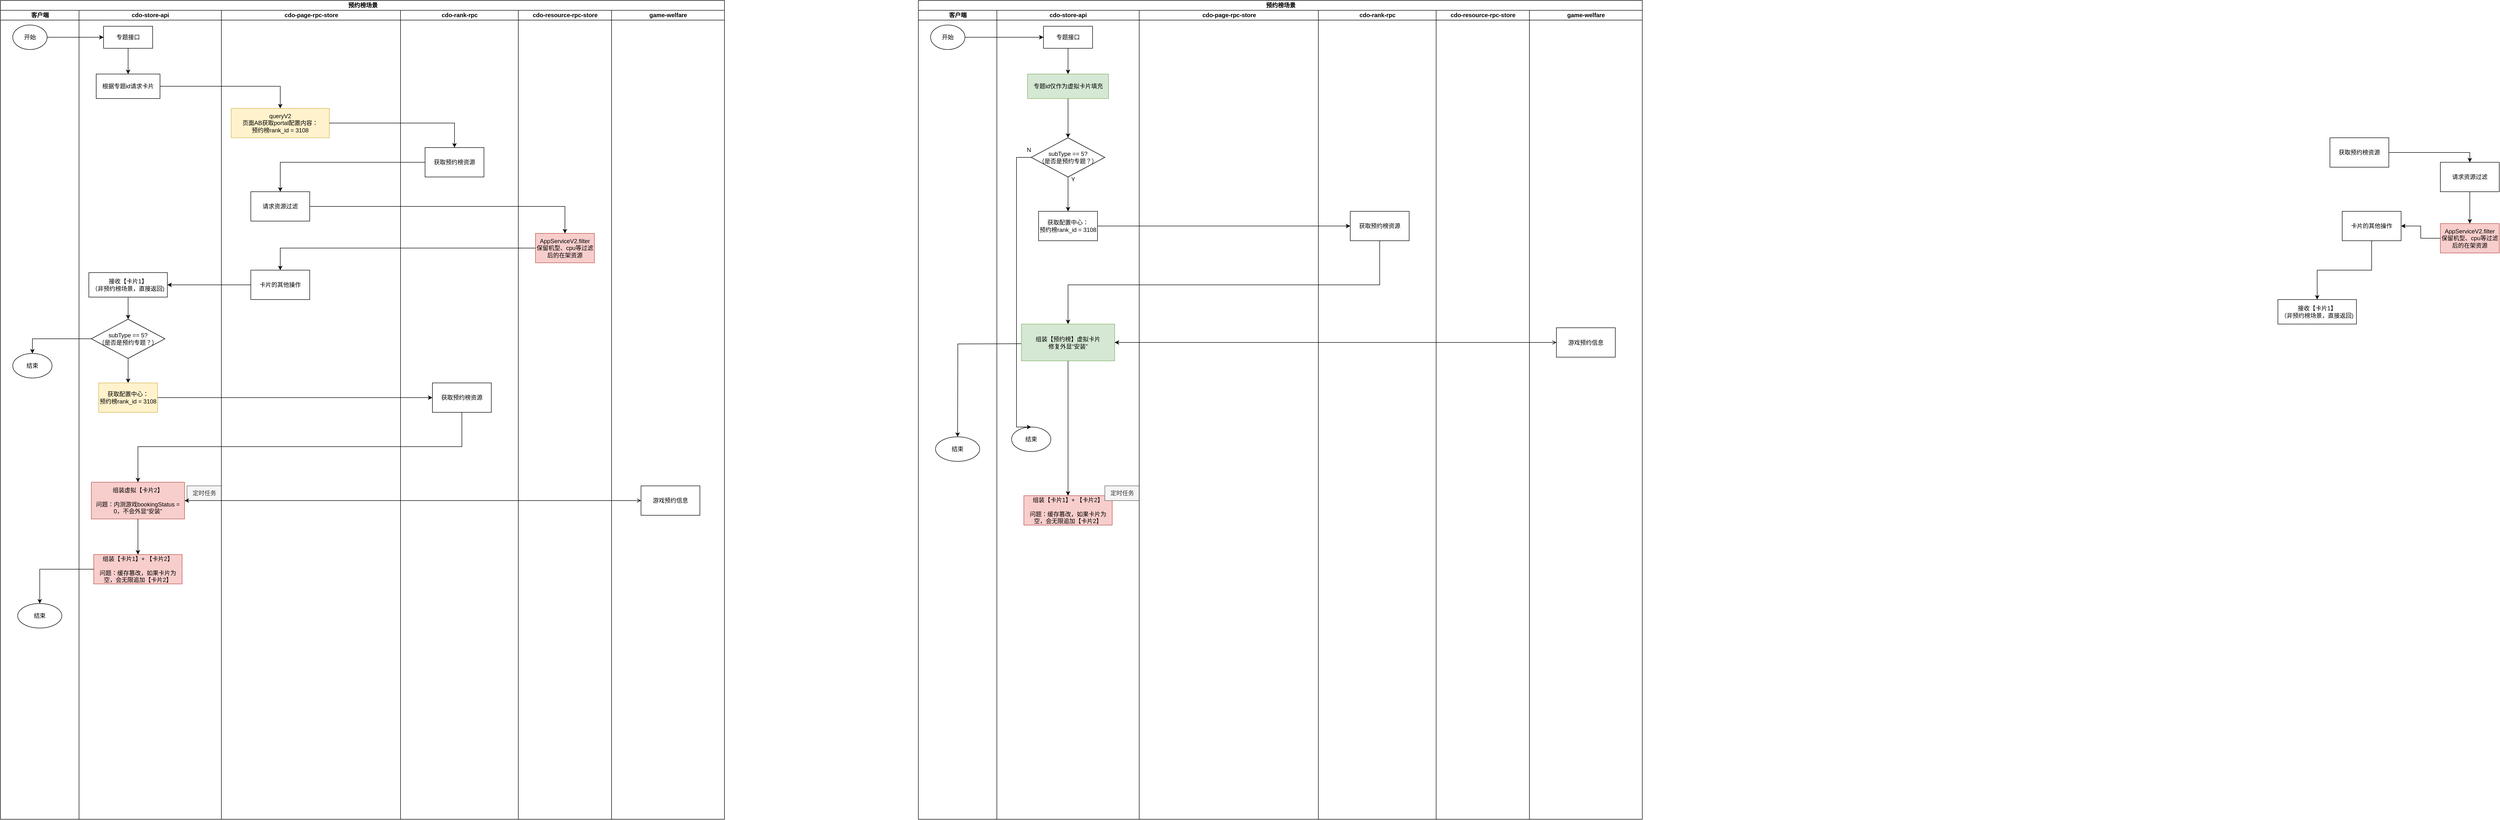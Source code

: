 <mxfile version="24.3.1" type="github">
  <diagram name="第 1 页" id="S-5s4yw2gBzfNdzOF_SS">
    <mxGraphModel dx="-1071" dy="301" grid="1" gridSize="10" guides="1" tooltips="1" connect="1" arrows="1" fold="1" page="1" pageScale="1" pageWidth="827" pageHeight="1169" math="0" shadow="0">
      <root>
        <mxCell id="0" />
        <mxCell id="1" parent="0" />
        <mxCell id="6m1_PlZxY0XMyKxD8_Q--111" value="预约榜场景" style="swimlane;childLayout=stackLayout;resizeParent=1;resizeParentMax=0;startSize=20;html=1;" vertex="1" parent="1">
          <mxGeometry x="1840" y="50" width="1475" height="1670" as="geometry" />
        </mxCell>
        <mxCell id="6m1_PlZxY0XMyKxD8_Q--112" value="客户端" style="swimlane;startSize=20;html=1;" vertex="1" parent="6m1_PlZxY0XMyKxD8_Q--111">
          <mxGeometry y="20" width="160" height="1650" as="geometry" />
        </mxCell>
        <mxCell id="6m1_PlZxY0XMyKxD8_Q--113" value="开始" style="ellipse;whiteSpace=wrap;html=1;" vertex="1" parent="6m1_PlZxY0XMyKxD8_Q--112">
          <mxGeometry x="25" y="30" width="70" height="50" as="geometry" />
        </mxCell>
        <mxCell id="6m1_PlZxY0XMyKxD8_Q--114" value="结束" style="ellipse;whiteSpace=wrap;html=1;" vertex="1" parent="6m1_PlZxY0XMyKxD8_Q--112">
          <mxGeometry x="25" y="700" width="80" height="50" as="geometry" />
        </mxCell>
        <mxCell id="6m1_PlZxY0XMyKxD8_Q--115" value="结束" style="ellipse;whiteSpace=wrap;html=1;" vertex="1" parent="6m1_PlZxY0XMyKxD8_Q--112">
          <mxGeometry x="35" y="1210" width="90" height="50" as="geometry" />
        </mxCell>
        <mxCell id="6m1_PlZxY0XMyKxD8_Q--116" value="cdo-store-api" style="swimlane;startSize=20;html=1;" vertex="1" parent="6m1_PlZxY0XMyKxD8_Q--111">
          <mxGeometry x="160" y="20" width="290" height="1650" as="geometry" />
        </mxCell>
        <mxCell id="6m1_PlZxY0XMyKxD8_Q--117" value="" style="edgeStyle=orthogonalEdgeStyle;rounded=0;orthogonalLoop=1;jettySize=auto;html=1;" edge="1" parent="6m1_PlZxY0XMyKxD8_Q--116" source="6m1_PlZxY0XMyKxD8_Q--118" target="6m1_PlZxY0XMyKxD8_Q--119">
          <mxGeometry relative="1" as="geometry" />
        </mxCell>
        <mxCell id="6m1_PlZxY0XMyKxD8_Q--118" value="专题接口" style="whiteSpace=wrap;html=1;" vertex="1" parent="6m1_PlZxY0XMyKxD8_Q--116">
          <mxGeometry x="50" y="32.5" width="100" height="45" as="geometry" />
        </mxCell>
        <mxCell id="6m1_PlZxY0XMyKxD8_Q--119" value="根据专题id请求卡片" style="whiteSpace=wrap;html=1;" vertex="1" parent="6m1_PlZxY0XMyKxD8_Q--116">
          <mxGeometry x="35" y="130" width="130" height="50" as="geometry" />
        </mxCell>
        <mxCell id="6m1_PlZxY0XMyKxD8_Q--153" style="edgeStyle=orthogonalEdgeStyle;rounded=0;orthogonalLoop=1;jettySize=auto;html=1;entryX=0.5;entryY=0;entryDx=0;entryDy=0;" edge="1" parent="6m1_PlZxY0XMyKxD8_Q--116" source="6m1_PlZxY0XMyKxD8_Q--121" target="6m1_PlZxY0XMyKxD8_Q--151">
          <mxGeometry relative="1" as="geometry" />
        </mxCell>
        <mxCell id="6m1_PlZxY0XMyKxD8_Q--121" value="接收【卡片1】&lt;br&gt;（非预约榜场景，直接返回)" style="whiteSpace=wrap;html=1;" vertex="1" parent="6m1_PlZxY0XMyKxD8_Q--116">
          <mxGeometry x="20" y="535" width="160" height="50" as="geometry" />
        </mxCell>
        <mxCell id="6m1_PlZxY0XMyKxD8_Q--122" value="获取配置中心：&lt;br&gt;预约榜rank_id = 3108" style="whiteSpace=wrap;html=1;fillColor=#fff2cc;strokeColor=#d6b656;" vertex="1" parent="6m1_PlZxY0XMyKxD8_Q--116">
          <mxGeometry x="40" y="760" width="120" height="60" as="geometry" />
        </mxCell>
        <mxCell id="6m1_PlZxY0XMyKxD8_Q--123" value="" style="edgeStyle=orthogonalEdgeStyle;rounded=0;orthogonalLoop=1;jettySize=auto;html=1;" edge="1" parent="6m1_PlZxY0XMyKxD8_Q--116" source="6m1_PlZxY0XMyKxD8_Q--124" target="6m1_PlZxY0XMyKxD8_Q--125">
          <mxGeometry relative="1" as="geometry" />
        </mxCell>
        <mxCell id="6m1_PlZxY0XMyKxD8_Q--124" value="组装虚拟【卡片2】&lt;br&gt;&lt;br&gt;&lt;div&gt;问题：内测游戏bookingStatus = 0，不会外显“安装”&lt;/div&gt;" style="whiteSpace=wrap;html=1;fillColor=#f8cecc;strokeColor=#b85450;" vertex="1" parent="6m1_PlZxY0XMyKxD8_Q--116">
          <mxGeometry x="25" y="962.5" width="190" height="75" as="geometry" />
        </mxCell>
        <mxCell id="6m1_PlZxY0XMyKxD8_Q--125" value="组装【卡片1】+ 【卡片2】&lt;br&gt;&lt;br&gt;问题：缓存篡改，如果卡片为空，会无限追加【卡片2】" style="whiteSpace=wrap;html=1;fillColor=#f8cecc;strokeColor=#b85450;" vertex="1" parent="6m1_PlZxY0XMyKxD8_Q--116">
          <mxGeometry x="30" y="1110" width="180" height="60" as="geometry" />
        </mxCell>
        <mxCell id="6m1_PlZxY0XMyKxD8_Q--126" value="定时任务" style="text;html=1;align=center;verticalAlign=middle;resizable=0;points=[];autosize=1;strokeColor=#666666;fillColor=#f5f5f5;fontColor=#333333;" vertex="1" parent="6m1_PlZxY0XMyKxD8_Q--116">
          <mxGeometry x="220" y="970" width="70" height="30" as="geometry" />
        </mxCell>
        <mxCell id="6m1_PlZxY0XMyKxD8_Q--154" style="edgeStyle=orthogonalEdgeStyle;rounded=0;orthogonalLoop=1;jettySize=auto;html=1;entryX=0.5;entryY=0;entryDx=0;entryDy=0;" edge="1" parent="6m1_PlZxY0XMyKxD8_Q--116" source="6m1_PlZxY0XMyKxD8_Q--151" target="6m1_PlZxY0XMyKxD8_Q--122">
          <mxGeometry relative="1" as="geometry" />
        </mxCell>
        <mxCell id="6m1_PlZxY0XMyKxD8_Q--151" value="subType == 5?&lt;br&gt;（是否是预约专题？）" style="rhombus;whiteSpace=wrap;html=1;" vertex="1" parent="6m1_PlZxY0XMyKxD8_Q--116">
          <mxGeometry x="25" y="630" width="150" height="80" as="geometry" />
        </mxCell>
        <mxCell id="6m1_PlZxY0XMyKxD8_Q--127" value="cdo-page-rpc-store" style="swimlane;startSize=20;html=1;" vertex="1" parent="6m1_PlZxY0XMyKxD8_Q--111">
          <mxGeometry x="450" y="20" width="365" height="1650" as="geometry" />
        </mxCell>
        <mxCell id="6m1_PlZxY0XMyKxD8_Q--128" value="queryV2&lt;br&gt;页面AB获取portal配置内容：&lt;br&gt;预约榜rank_id = 3108" style="whiteSpace=wrap;html=1;fillColor=#fff2cc;strokeColor=#d6b656;" vertex="1" parent="6m1_PlZxY0XMyKxD8_Q--127">
          <mxGeometry x="20" y="200" width="200" height="60" as="geometry" />
        </mxCell>
        <mxCell id="6m1_PlZxY0XMyKxD8_Q--129" value="请求资源过滤" style="whiteSpace=wrap;html=1;" vertex="1" parent="6m1_PlZxY0XMyKxD8_Q--127">
          <mxGeometry x="60" y="370" width="120" height="60" as="geometry" />
        </mxCell>
        <mxCell id="6m1_PlZxY0XMyKxD8_Q--130" value="卡片的其他操作" style="whiteSpace=wrap;html=1;" vertex="1" parent="6m1_PlZxY0XMyKxD8_Q--127">
          <mxGeometry x="60" y="530" width="120" height="60" as="geometry" />
        </mxCell>
        <mxCell id="6m1_PlZxY0XMyKxD8_Q--131" value="cdo-rank-rpc" style="swimlane;startSize=20;html=1;" vertex="1" parent="6m1_PlZxY0XMyKxD8_Q--111">
          <mxGeometry x="815" y="20" width="240" height="1650" as="geometry" />
        </mxCell>
        <mxCell id="6m1_PlZxY0XMyKxD8_Q--132" value="获取预约榜资源" style="whiteSpace=wrap;html=1;" vertex="1" parent="6m1_PlZxY0XMyKxD8_Q--131">
          <mxGeometry x="50" y="280" width="120" height="60" as="geometry" />
        </mxCell>
        <mxCell id="6m1_PlZxY0XMyKxD8_Q--133" value="获取预约榜资源" style="whiteSpace=wrap;html=1;" vertex="1" parent="6m1_PlZxY0XMyKxD8_Q--131">
          <mxGeometry x="65" y="760" width="120" height="60" as="geometry" />
        </mxCell>
        <mxCell id="6m1_PlZxY0XMyKxD8_Q--134" value="cdo-resource-rpc-store" style="swimlane;startSize=20;html=1;" vertex="1" parent="6m1_PlZxY0XMyKxD8_Q--111">
          <mxGeometry x="1055" y="20" width="190" height="1650" as="geometry" />
        </mxCell>
        <mxCell id="6m1_PlZxY0XMyKxD8_Q--135" value="AppServiceV2.filter&lt;br&gt;保留机型、cpu等过滤后的在架资源" style="whiteSpace=wrap;html=1;fillColor=#f8cecc;strokeColor=#b85450;" vertex="1" parent="6m1_PlZxY0XMyKxD8_Q--134">
          <mxGeometry x="35" y="455" width="120" height="60" as="geometry" />
        </mxCell>
        <mxCell id="6m1_PlZxY0XMyKxD8_Q--136" value="game-welfare" style="swimlane;startSize=20;html=1;" vertex="1" parent="6m1_PlZxY0XMyKxD8_Q--111">
          <mxGeometry x="1245" y="20" width="230" height="1650" as="geometry" />
        </mxCell>
        <mxCell id="6m1_PlZxY0XMyKxD8_Q--137" value="游戏预约信息" style="whiteSpace=wrap;html=1;" vertex="1" parent="6m1_PlZxY0XMyKxD8_Q--136">
          <mxGeometry x="60" y="970" width="120" height="60" as="geometry" />
        </mxCell>
        <mxCell id="6m1_PlZxY0XMyKxD8_Q--138" value="" style="edgeStyle=orthogonalEdgeStyle;rounded=0;orthogonalLoop=1;jettySize=auto;html=1;" edge="1" parent="6m1_PlZxY0XMyKxD8_Q--111" source="6m1_PlZxY0XMyKxD8_Q--113" target="6m1_PlZxY0XMyKxD8_Q--118">
          <mxGeometry relative="1" as="geometry" />
        </mxCell>
        <mxCell id="6m1_PlZxY0XMyKxD8_Q--139" value="" style="edgeStyle=orthogonalEdgeStyle;rounded=0;orthogonalLoop=1;jettySize=auto;html=1;" edge="1" parent="6m1_PlZxY0XMyKxD8_Q--111" source="6m1_PlZxY0XMyKxD8_Q--119" target="6m1_PlZxY0XMyKxD8_Q--128">
          <mxGeometry relative="1" as="geometry" />
        </mxCell>
        <mxCell id="6m1_PlZxY0XMyKxD8_Q--140" value="" style="edgeStyle=orthogonalEdgeStyle;rounded=0;orthogonalLoop=1;jettySize=auto;html=1;" edge="1" parent="6m1_PlZxY0XMyKxD8_Q--111" source="6m1_PlZxY0XMyKxD8_Q--128" target="6m1_PlZxY0XMyKxD8_Q--132">
          <mxGeometry relative="1" as="geometry" />
        </mxCell>
        <mxCell id="6m1_PlZxY0XMyKxD8_Q--141" style="edgeStyle=orthogonalEdgeStyle;rounded=0;orthogonalLoop=1;jettySize=auto;html=1;entryX=0.5;entryY=0;entryDx=0;entryDy=0;" edge="1" parent="6m1_PlZxY0XMyKxD8_Q--111" source="6m1_PlZxY0XMyKxD8_Q--132" target="6m1_PlZxY0XMyKxD8_Q--129">
          <mxGeometry relative="1" as="geometry" />
        </mxCell>
        <mxCell id="6m1_PlZxY0XMyKxD8_Q--142" value="" style="edgeStyle=orthogonalEdgeStyle;rounded=0;orthogonalLoop=1;jettySize=auto;html=1;" edge="1" parent="6m1_PlZxY0XMyKxD8_Q--111" source="6m1_PlZxY0XMyKxD8_Q--129" target="6m1_PlZxY0XMyKxD8_Q--135">
          <mxGeometry relative="1" as="geometry" />
        </mxCell>
        <mxCell id="6m1_PlZxY0XMyKxD8_Q--143" value="" style="edgeStyle=orthogonalEdgeStyle;rounded=0;orthogonalLoop=1;jettySize=auto;html=1;" edge="1" parent="6m1_PlZxY0XMyKxD8_Q--111" source="6m1_PlZxY0XMyKxD8_Q--135" target="6m1_PlZxY0XMyKxD8_Q--130">
          <mxGeometry relative="1" as="geometry" />
        </mxCell>
        <mxCell id="6m1_PlZxY0XMyKxD8_Q--144" value="" style="edgeStyle=orthogonalEdgeStyle;rounded=0;orthogonalLoop=1;jettySize=auto;html=1;" edge="1" parent="6m1_PlZxY0XMyKxD8_Q--111" source="6m1_PlZxY0XMyKxD8_Q--130" target="6m1_PlZxY0XMyKxD8_Q--121">
          <mxGeometry relative="1" as="geometry" />
        </mxCell>
        <mxCell id="6m1_PlZxY0XMyKxD8_Q--147" style="edgeStyle=orthogonalEdgeStyle;rounded=0;orthogonalLoop=1;jettySize=auto;html=1;entryX=1;entryY=0.5;entryDx=0;entryDy=0;startArrow=open;startFill=0;" edge="1" parent="6m1_PlZxY0XMyKxD8_Q--111" source="6m1_PlZxY0XMyKxD8_Q--137" target="6m1_PlZxY0XMyKxD8_Q--124">
          <mxGeometry relative="1" as="geometry" />
        </mxCell>
        <mxCell id="6m1_PlZxY0XMyKxD8_Q--149" value="" style="edgeStyle=orthogonalEdgeStyle;rounded=0;orthogonalLoop=1;jettySize=auto;html=1;" edge="1" parent="6m1_PlZxY0XMyKxD8_Q--111" source="6m1_PlZxY0XMyKxD8_Q--125" target="6m1_PlZxY0XMyKxD8_Q--115">
          <mxGeometry relative="1" as="geometry" />
        </mxCell>
        <mxCell id="6m1_PlZxY0XMyKxD8_Q--150" style="edgeStyle=orthogonalEdgeStyle;rounded=0;orthogonalLoop=1;jettySize=auto;html=1;entryX=0.5;entryY=0;entryDx=0;entryDy=0;" edge="1" parent="6m1_PlZxY0XMyKxD8_Q--111" source="6m1_PlZxY0XMyKxD8_Q--133" target="6m1_PlZxY0XMyKxD8_Q--124">
          <mxGeometry relative="1" as="geometry">
            <Array as="points">
              <mxPoint x="940" y="910" />
              <mxPoint x="280" y="910" />
            </Array>
          </mxGeometry>
        </mxCell>
        <mxCell id="6m1_PlZxY0XMyKxD8_Q--152" style="edgeStyle=orthogonalEdgeStyle;rounded=0;orthogonalLoop=1;jettySize=auto;html=1;entryX=0.5;entryY=0;entryDx=0;entryDy=0;" edge="1" parent="6m1_PlZxY0XMyKxD8_Q--111" source="6m1_PlZxY0XMyKxD8_Q--151" target="6m1_PlZxY0XMyKxD8_Q--114">
          <mxGeometry relative="1" as="geometry" />
        </mxCell>
        <mxCell id="6m1_PlZxY0XMyKxD8_Q--155" style="edgeStyle=orthogonalEdgeStyle;rounded=0;orthogonalLoop=1;jettySize=auto;html=1;entryX=0;entryY=0.5;entryDx=0;entryDy=0;" edge="1" parent="6m1_PlZxY0XMyKxD8_Q--111" source="6m1_PlZxY0XMyKxD8_Q--122" target="6m1_PlZxY0XMyKxD8_Q--133">
          <mxGeometry relative="1" as="geometry" />
        </mxCell>
        <mxCell id="6m1_PlZxY0XMyKxD8_Q--156" value="预约榜场景" style="swimlane;childLayout=stackLayout;resizeParent=1;resizeParentMax=0;startSize=20;html=1;" vertex="1" parent="1">
          <mxGeometry x="3710" y="50" width="1475" height="1670" as="geometry" />
        </mxCell>
        <mxCell id="6m1_PlZxY0XMyKxD8_Q--157" value="客户端" style="swimlane;startSize=20;html=1;" vertex="1" parent="6m1_PlZxY0XMyKxD8_Q--156">
          <mxGeometry y="20" width="160" height="1650" as="geometry" />
        </mxCell>
        <mxCell id="6m1_PlZxY0XMyKxD8_Q--158" value="开始" style="ellipse;whiteSpace=wrap;html=1;" vertex="1" parent="6m1_PlZxY0XMyKxD8_Q--157">
          <mxGeometry x="25" y="30" width="70" height="50" as="geometry" />
        </mxCell>
        <mxCell id="6m1_PlZxY0XMyKxD8_Q--160" value="结束" style="ellipse;whiteSpace=wrap;html=1;" vertex="1" parent="6m1_PlZxY0XMyKxD8_Q--157">
          <mxGeometry x="35" y="870" width="90" height="50" as="geometry" />
        </mxCell>
        <mxCell id="6m1_PlZxY0XMyKxD8_Q--193" value="" style="edgeStyle=orthogonalEdgeStyle;rounded=0;orthogonalLoop=1;jettySize=auto;html=1;" edge="1" parent="6m1_PlZxY0XMyKxD8_Q--157">
          <mxGeometry relative="1" as="geometry">
            <mxPoint x="215" y="680" as="sourcePoint" />
            <mxPoint x="80" y="870" as="targetPoint" />
          </mxGeometry>
        </mxCell>
        <mxCell id="6m1_PlZxY0XMyKxD8_Q--161" value="cdo-store-api" style="swimlane;startSize=20;html=1;" vertex="1" parent="6m1_PlZxY0XMyKxD8_Q--156">
          <mxGeometry x="160" y="20" width="290" height="1650" as="geometry" />
        </mxCell>
        <mxCell id="6m1_PlZxY0XMyKxD8_Q--162" value="" style="edgeStyle=orthogonalEdgeStyle;rounded=0;orthogonalLoop=1;jettySize=auto;html=1;" edge="1" parent="6m1_PlZxY0XMyKxD8_Q--161" source="6m1_PlZxY0XMyKxD8_Q--163" target="6m1_PlZxY0XMyKxD8_Q--164">
          <mxGeometry relative="1" as="geometry" />
        </mxCell>
        <mxCell id="6m1_PlZxY0XMyKxD8_Q--163" value="专题接口" style="whiteSpace=wrap;html=1;" vertex="1" parent="6m1_PlZxY0XMyKxD8_Q--161">
          <mxGeometry x="95" y="32.5" width="100" height="45" as="geometry" />
        </mxCell>
        <mxCell id="6m1_PlZxY0XMyKxD8_Q--201" style="edgeStyle=orthogonalEdgeStyle;rounded=0;orthogonalLoop=1;jettySize=auto;html=1;entryX=0.5;entryY=0;entryDx=0;entryDy=0;" edge="1" parent="6m1_PlZxY0XMyKxD8_Q--161" source="6m1_PlZxY0XMyKxD8_Q--164" target="6m1_PlZxY0XMyKxD8_Q--173">
          <mxGeometry relative="1" as="geometry" />
        </mxCell>
        <mxCell id="6m1_PlZxY0XMyKxD8_Q--164" value="专题id仅作为虚拟卡片填充" style="whiteSpace=wrap;html=1;fillColor=#d5e8d4;strokeColor=#82b366;" vertex="1" parent="6m1_PlZxY0XMyKxD8_Q--161">
          <mxGeometry x="62.5" y="130" width="165" height="50" as="geometry" />
        </mxCell>
        <mxCell id="6m1_PlZxY0XMyKxD8_Q--167" value="获取配置中心：&lt;br&gt;预约榜rank_id = 3108" style="whiteSpace=wrap;html=1;" vertex="1" parent="6m1_PlZxY0XMyKxD8_Q--161">
          <mxGeometry x="85" y="410" width="120" height="60" as="geometry" />
        </mxCell>
        <mxCell id="6m1_PlZxY0XMyKxD8_Q--168" value="" style="edgeStyle=orthogonalEdgeStyle;rounded=0;orthogonalLoop=1;jettySize=auto;html=1;" edge="1" parent="6m1_PlZxY0XMyKxD8_Q--161" source="6m1_PlZxY0XMyKxD8_Q--169" target="6m1_PlZxY0XMyKxD8_Q--170">
          <mxGeometry relative="1" as="geometry" />
        </mxCell>
        <mxCell id="6m1_PlZxY0XMyKxD8_Q--169" value="组装【预约榜】虚拟卡片&lt;br&gt;&lt;div&gt;修复外显“安装”&lt;/div&gt;" style="whiteSpace=wrap;html=1;fillColor=#d5e8d4;strokeColor=#82b366;" vertex="1" parent="6m1_PlZxY0XMyKxD8_Q--161">
          <mxGeometry x="50" y="640" width="190" height="75" as="geometry" />
        </mxCell>
        <mxCell id="6m1_PlZxY0XMyKxD8_Q--170" value="组装【卡片1】+ 【卡片2】&lt;br&gt;&lt;br&gt;问题：缓存篡改，如果卡片为空，会无限追加【卡片2】" style="whiteSpace=wrap;html=1;fillColor=#f8cecc;strokeColor=#b85450;" vertex="1" parent="6m1_PlZxY0XMyKxD8_Q--161">
          <mxGeometry x="55" y="990" width="180" height="60" as="geometry" />
        </mxCell>
        <mxCell id="6m1_PlZxY0XMyKxD8_Q--171" value="定时任务" style="text;html=1;align=center;verticalAlign=middle;resizable=0;points=[];autosize=1;strokeColor=#666666;fillColor=#f5f5f5;fontColor=#333333;" vertex="1" parent="6m1_PlZxY0XMyKxD8_Q--161">
          <mxGeometry x="220" y="970" width="70" height="30" as="geometry" />
        </mxCell>
        <mxCell id="6m1_PlZxY0XMyKxD8_Q--202" style="edgeStyle=orthogonalEdgeStyle;rounded=0;orthogonalLoop=1;jettySize=auto;html=1;entryX=0.5;entryY=0;entryDx=0;entryDy=0;" edge="1" parent="6m1_PlZxY0XMyKxD8_Q--161" source="6m1_PlZxY0XMyKxD8_Q--173" target="6m1_PlZxY0XMyKxD8_Q--167">
          <mxGeometry relative="1" as="geometry" />
        </mxCell>
        <mxCell id="6m1_PlZxY0XMyKxD8_Q--173" value="subType == 5?&lt;br&gt;（是否是预约专题？）" style="rhombus;whiteSpace=wrap;html=1;" vertex="1" parent="6m1_PlZxY0XMyKxD8_Q--161">
          <mxGeometry x="70" y="260" width="150" height="80" as="geometry" />
        </mxCell>
        <mxCell id="6m1_PlZxY0XMyKxD8_Q--159" value="结束" style="ellipse;whiteSpace=wrap;html=1;" vertex="1" parent="6m1_PlZxY0XMyKxD8_Q--161">
          <mxGeometry x="30" y="850" width="80" height="50" as="geometry" />
        </mxCell>
        <mxCell id="6m1_PlZxY0XMyKxD8_Q--195" style="edgeStyle=orthogonalEdgeStyle;rounded=0;orthogonalLoop=1;jettySize=auto;html=1;entryX=0.5;entryY=0;entryDx=0;entryDy=0;" edge="1" parent="6m1_PlZxY0XMyKxD8_Q--161" source="6m1_PlZxY0XMyKxD8_Q--173" target="6m1_PlZxY0XMyKxD8_Q--159">
          <mxGeometry relative="1" as="geometry">
            <Array as="points">
              <mxPoint x="40" y="300" />
              <mxPoint x="40" y="850" />
            </Array>
          </mxGeometry>
        </mxCell>
        <mxCell id="6m1_PlZxY0XMyKxD8_Q--205" value="Y" style="text;html=1;align=center;verticalAlign=middle;resizable=0;points=[];autosize=1;strokeColor=none;fillColor=none;" vertex="1" parent="6m1_PlZxY0XMyKxD8_Q--161">
          <mxGeometry x="140" y="330" width="30" height="30" as="geometry" />
        </mxCell>
        <mxCell id="6m1_PlZxY0XMyKxD8_Q--203" value="N" style="text;html=1;align=center;verticalAlign=middle;resizable=0;points=[];autosize=1;strokeColor=none;fillColor=none;" vertex="1" parent="6m1_PlZxY0XMyKxD8_Q--161">
          <mxGeometry x="50" y="270" width="30" height="30" as="geometry" />
        </mxCell>
        <mxCell id="6m1_PlZxY0XMyKxD8_Q--174" value="cdo-page-rpc-store" style="swimlane;startSize=20;html=1;" vertex="1" parent="6m1_PlZxY0XMyKxD8_Q--156">
          <mxGeometry x="450" y="20" width="365" height="1650" as="geometry" />
        </mxCell>
        <mxCell id="6m1_PlZxY0XMyKxD8_Q--178" value="cdo-rank-rpc" style="swimlane;startSize=20;html=1;" vertex="1" parent="6m1_PlZxY0XMyKxD8_Q--156">
          <mxGeometry x="815" y="20" width="240" height="1650" as="geometry" />
        </mxCell>
        <mxCell id="6m1_PlZxY0XMyKxD8_Q--180" value="获取预约榜资源" style="whiteSpace=wrap;html=1;" vertex="1" parent="6m1_PlZxY0XMyKxD8_Q--178">
          <mxGeometry x="65" y="410" width="120" height="60" as="geometry" />
        </mxCell>
        <mxCell id="6m1_PlZxY0XMyKxD8_Q--181" value="cdo-resource-rpc-store" style="swimlane;startSize=20;html=1;" vertex="1" parent="6m1_PlZxY0XMyKxD8_Q--156">
          <mxGeometry x="1055" y="20" width="190" height="1650" as="geometry" />
        </mxCell>
        <mxCell id="6m1_PlZxY0XMyKxD8_Q--183" value="game-welfare" style="swimlane;startSize=20;html=1;" vertex="1" parent="6m1_PlZxY0XMyKxD8_Q--156">
          <mxGeometry x="1245" y="20" width="230" height="1650" as="geometry" />
        </mxCell>
        <mxCell id="6m1_PlZxY0XMyKxD8_Q--184" value="游戏预约信息" style="whiteSpace=wrap;html=1;" vertex="1" parent="6m1_PlZxY0XMyKxD8_Q--183">
          <mxGeometry x="55" y="647.5" width="120" height="60" as="geometry" />
        </mxCell>
        <mxCell id="6m1_PlZxY0XMyKxD8_Q--185" value="" style="edgeStyle=orthogonalEdgeStyle;rounded=0;orthogonalLoop=1;jettySize=auto;html=1;" edge="1" parent="6m1_PlZxY0XMyKxD8_Q--156" source="6m1_PlZxY0XMyKxD8_Q--158" target="6m1_PlZxY0XMyKxD8_Q--163">
          <mxGeometry relative="1" as="geometry" />
        </mxCell>
        <mxCell id="6m1_PlZxY0XMyKxD8_Q--192" style="edgeStyle=orthogonalEdgeStyle;rounded=0;orthogonalLoop=1;jettySize=auto;html=1;entryX=1;entryY=0.5;entryDx=0;entryDy=0;startArrow=open;startFill=0;" edge="1" parent="6m1_PlZxY0XMyKxD8_Q--156" source="6m1_PlZxY0XMyKxD8_Q--184" target="6m1_PlZxY0XMyKxD8_Q--169">
          <mxGeometry relative="1" as="geometry" />
        </mxCell>
        <mxCell id="6m1_PlZxY0XMyKxD8_Q--194" style="edgeStyle=orthogonalEdgeStyle;rounded=0;orthogonalLoop=1;jettySize=auto;html=1;entryX=0.5;entryY=0;entryDx=0;entryDy=0;" edge="1" parent="6m1_PlZxY0XMyKxD8_Q--156" source="6m1_PlZxY0XMyKxD8_Q--180" target="6m1_PlZxY0XMyKxD8_Q--169">
          <mxGeometry relative="1" as="geometry">
            <Array as="points">
              <mxPoint x="940" y="580" />
              <mxPoint x="305" y="580" />
            </Array>
          </mxGeometry>
        </mxCell>
        <mxCell id="6m1_PlZxY0XMyKxD8_Q--196" style="edgeStyle=orthogonalEdgeStyle;rounded=0;orthogonalLoop=1;jettySize=auto;html=1;entryX=0;entryY=0.5;entryDx=0;entryDy=0;" edge="1" parent="6m1_PlZxY0XMyKxD8_Q--156" source="6m1_PlZxY0XMyKxD8_Q--167" target="6m1_PlZxY0XMyKxD8_Q--180">
          <mxGeometry relative="1" as="geometry" />
        </mxCell>
        <mxCell id="6m1_PlZxY0XMyKxD8_Q--179" value="获取预约榜资源" style="whiteSpace=wrap;html=1;" vertex="1" parent="1">
          <mxGeometry x="6586" y="330" width="120" height="60" as="geometry" />
        </mxCell>
        <mxCell id="6m1_PlZxY0XMyKxD8_Q--166" value="接收【卡片1】&lt;br&gt;（非预约榜场景，直接返回)" style="whiteSpace=wrap;html=1;" vertex="1" parent="1">
          <mxGeometry x="6480" y="660" width="160" height="50" as="geometry" />
        </mxCell>
        <mxCell id="6m1_PlZxY0XMyKxD8_Q--177" value="卡片的其他操作" style="whiteSpace=wrap;html=1;" vertex="1" parent="1">
          <mxGeometry x="6611" y="480" width="120" height="60" as="geometry" />
        </mxCell>
        <mxCell id="6m1_PlZxY0XMyKxD8_Q--191" value="" style="edgeStyle=orthogonalEdgeStyle;rounded=0;orthogonalLoop=1;jettySize=auto;html=1;" edge="1" parent="1" source="6m1_PlZxY0XMyKxD8_Q--177" target="6m1_PlZxY0XMyKxD8_Q--166">
          <mxGeometry relative="1" as="geometry" />
        </mxCell>
        <mxCell id="6m1_PlZxY0XMyKxD8_Q--182" value="AppServiceV2.filter&lt;br&gt;保留机型、cpu等过滤后的在架资源" style="whiteSpace=wrap;html=1;fillColor=#f8cecc;strokeColor=#b85450;" vertex="1" parent="1">
          <mxGeometry x="6811" y="505" width="120" height="60" as="geometry" />
        </mxCell>
        <mxCell id="6m1_PlZxY0XMyKxD8_Q--176" value="请求资源过滤" style="whiteSpace=wrap;html=1;" vertex="1" parent="1">
          <mxGeometry x="6811" y="380" width="120" height="60" as="geometry" />
        </mxCell>
        <mxCell id="6m1_PlZxY0XMyKxD8_Q--189" value="" style="edgeStyle=orthogonalEdgeStyle;rounded=0;orthogonalLoop=1;jettySize=auto;html=1;" edge="1" parent="1" source="6m1_PlZxY0XMyKxD8_Q--176" target="6m1_PlZxY0XMyKxD8_Q--182">
          <mxGeometry relative="1" as="geometry" />
        </mxCell>
        <mxCell id="6m1_PlZxY0XMyKxD8_Q--188" style="edgeStyle=orthogonalEdgeStyle;rounded=0;orthogonalLoop=1;jettySize=auto;html=1;entryX=0.5;entryY=0;entryDx=0;entryDy=0;" edge="1" parent="1" source="6m1_PlZxY0XMyKxD8_Q--179" target="6m1_PlZxY0XMyKxD8_Q--176">
          <mxGeometry relative="1" as="geometry" />
        </mxCell>
        <mxCell id="6m1_PlZxY0XMyKxD8_Q--190" value="" style="edgeStyle=orthogonalEdgeStyle;rounded=0;orthogonalLoop=1;jettySize=auto;html=1;" edge="1" parent="1" source="6m1_PlZxY0XMyKxD8_Q--182" target="6m1_PlZxY0XMyKxD8_Q--177">
          <mxGeometry relative="1" as="geometry" />
        </mxCell>
      </root>
    </mxGraphModel>
  </diagram>
</mxfile>
